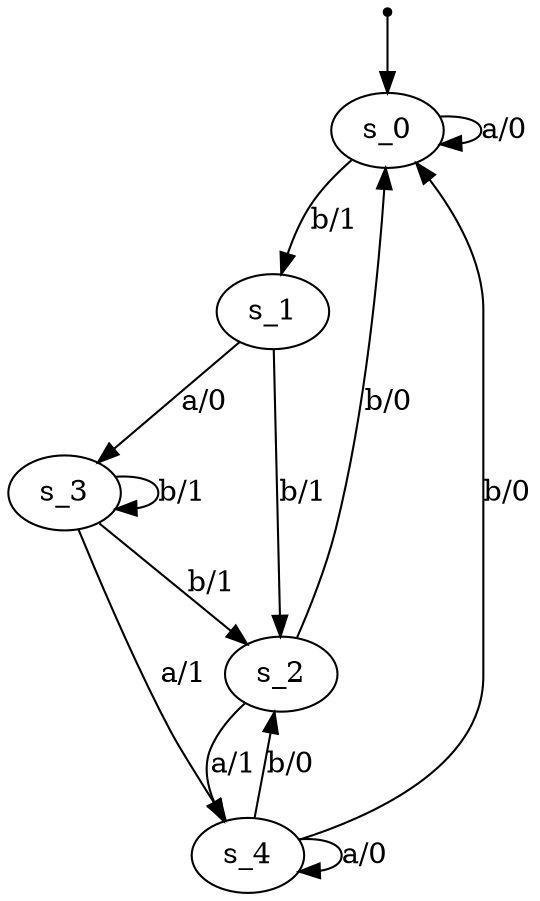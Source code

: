 digraph fsm {
	s_0 [root=true]
	s_1
	s_2
	s_3
	s_4
	qi [shape = point]
	qi -> s_0
	s_0 -> s_0 [label="a/0"]
	s_0 -> s_1 [label="b/1"]
	s_1 -> s_2 [label="b/1"]
	s_2 -> s_0 [label="b/0"]
	s_1 -> s_3 [label="a/0"]
	s_3 -> s_4 [label="a/1"]
	s_4 -> s_4 [label="a/0"]
	s_4 -> s_2 [label="b/0"]
	s_2 -> s_4 [label="a/1"]
	s_3 -> s_3 [label="b/1"]
	s_3 -> s_2 [label="b/1"]
	s_4 -> s_0 [label="b/0"]
}